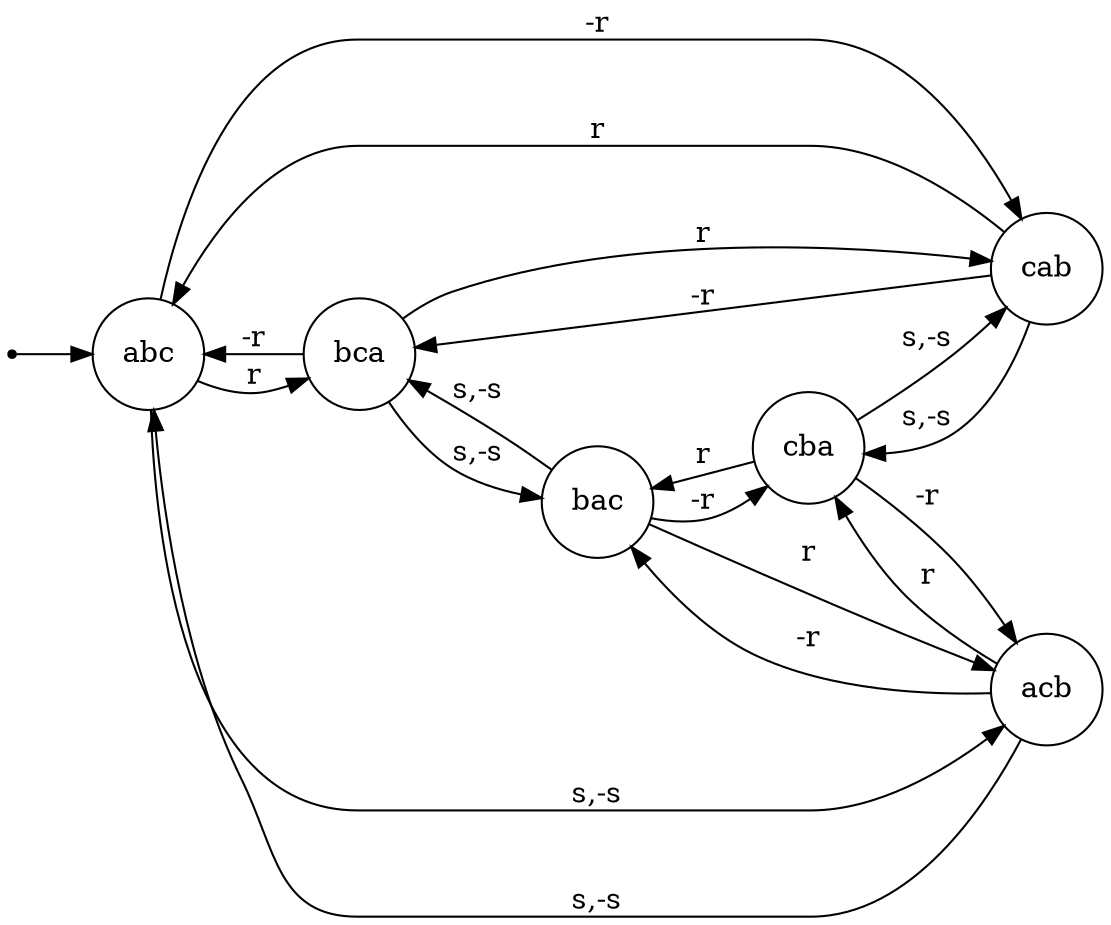 digraph ag {
  rankdir=LR;
  node[shape=point]; qi;
  node[shape=circle];

  qi -> abc;
  abc -> bca[label="r"];
  bca -> cab[label="r"];
  cab -> abc[label="r"];
  bca -> abc[label="-r"];
  cab -> bca[label="-r"];
  abc -> cab[label="-r"];

  acb -> cba[label="r"];
  cba -> bac[label="r"];
  bac -> acb[label="r"];
  cba -> acb[label="-r"];
  bac -> cba[label="-r"];
  acb -> bac[label="-r"];

  abc -> acb[label="s,-s"];
  bca -> bac[label="s,-s"];
  cab -> cba[label="s,-s"];

  acb -> abc[label="s,-s"];
  bac -> bca[label="s,-s"];
  cba -> cab[label="s,-s"];

}
